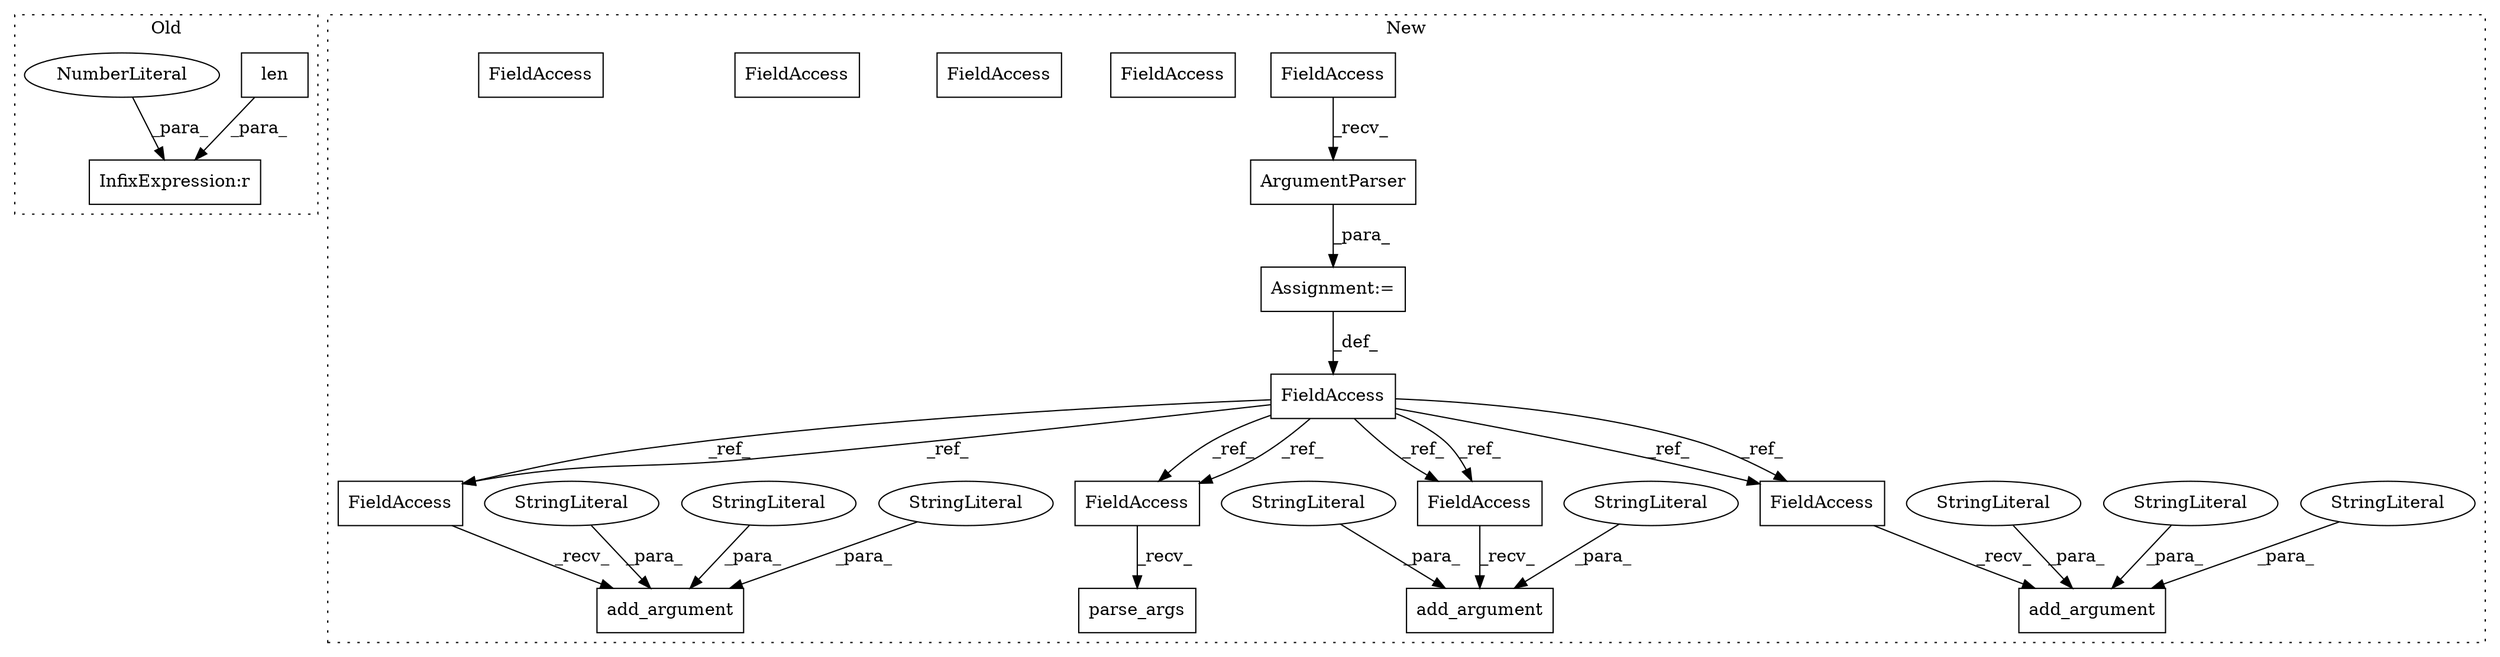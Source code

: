 digraph G {
subgraph cluster0 {
1 [label="len" a="32" s="3076,3088" l="4,1" shape="box"];
13 [label="InfixExpression:r" a="27" s="3089" l="4" shape="box"];
14 [label="NumberLiteral" a="34" s="3093" l="1" shape="ellipse"];
label = "Old";
style="dotted";
}
subgraph cluster1 {
2 [label="add_argument" a="32" s="4423,4479" l="13,1" shape="box"];
3 [label="StringLiteral" a="45" s="4449" l="17" shape="ellipse"];
4 [label="StringLiteral" a="45" s="4436" l="12" shape="ellipse"];
5 [label="StringLiteral" a="45" s="4467" l="12" shape="ellipse"];
6 [label="ArgumentParser" a="32" s="4326" l="16" shape="box"];
7 [label="add_argument" a="32" s="4495,4583" l="13,1" shape="box"];
8 [label="StringLiteral" a="45" s="4508" l="14" shape="ellipse"];
9 [label="add_argument" a="32" s="4357,4407" l="13,1" shape="box"];
10 [label="StringLiteral" a="45" s="4370" l="9" shape="ellipse"];
11 [label="StringLiteral" a="45" s="4523" l="47" shape="ellipse"];
12 [label="parse_args" a="32" s="4604" l="12" shape="box"];
15 [label="Assignment:=" a="7" s="4316" l="1" shape="box"];
16 [label="FieldAccess" a="22" s="4317" l="8" shape="box"];
17 [label="StringLiteral" a="45" s="4380" l="14" shape="ellipse"];
18 [label="StringLiteral" a="45" s="4395" l="12" shape="ellipse"];
19 [label="FieldAccess" a="22" s="4597" l="6" shape="box"];
20 [label="FieldAccess" a="22" s="4416" l="6" shape="box"];
21 [label="FieldAccess" a="22" s="4488" l="6" shape="box"];
22 [label="FieldAccess" a="22" s="4350" l="6" shape="box"];
23 [label="FieldAccess" a="22" s="4310" l="6" shape="box"];
24 [label="FieldAccess" a="22" s="4597" l="6" shape="box"];
25 [label="FieldAccess" a="22" s="4416" l="6" shape="box"];
26 [label="FieldAccess" a="22" s="4350" l="6" shape="box"];
27 [label="FieldAccess" a="22" s="4488" l="6" shape="box"];
label = "New";
style="dotted";
}
1 -> 13 [label="_para_"];
3 -> 2 [label="_para_"];
4 -> 2 [label="_para_"];
5 -> 2 [label="_para_"];
6 -> 15 [label="_para_"];
8 -> 7 [label="_para_"];
10 -> 9 [label="_para_"];
11 -> 7 [label="_para_"];
14 -> 13 [label="_para_"];
15 -> 23 [label="_def_"];
16 -> 6 [label="_recv_"];
17 -> 9 [label="_para_"];
18 -> 9 [label="_para_"];
23 -> 24 [label="_ref_"];
23 -> 25 [label="_ref_"];
23 -> 27 [label="_ref_"];
23 -> 27 [label="_ref_"];
23 -> 26 [label="_ref_"];
23 -> 25 [label="_ref_"];
23 -> 24 [label="_ref_"];
23 -> 26 [label="_ref_"];
24 -> 12 [label="_recv_"];
25 -> 2 [label="_recv_"];
26 -> 9 [label="_recv_"];
27 -> 7 [label="_recv_"];
}